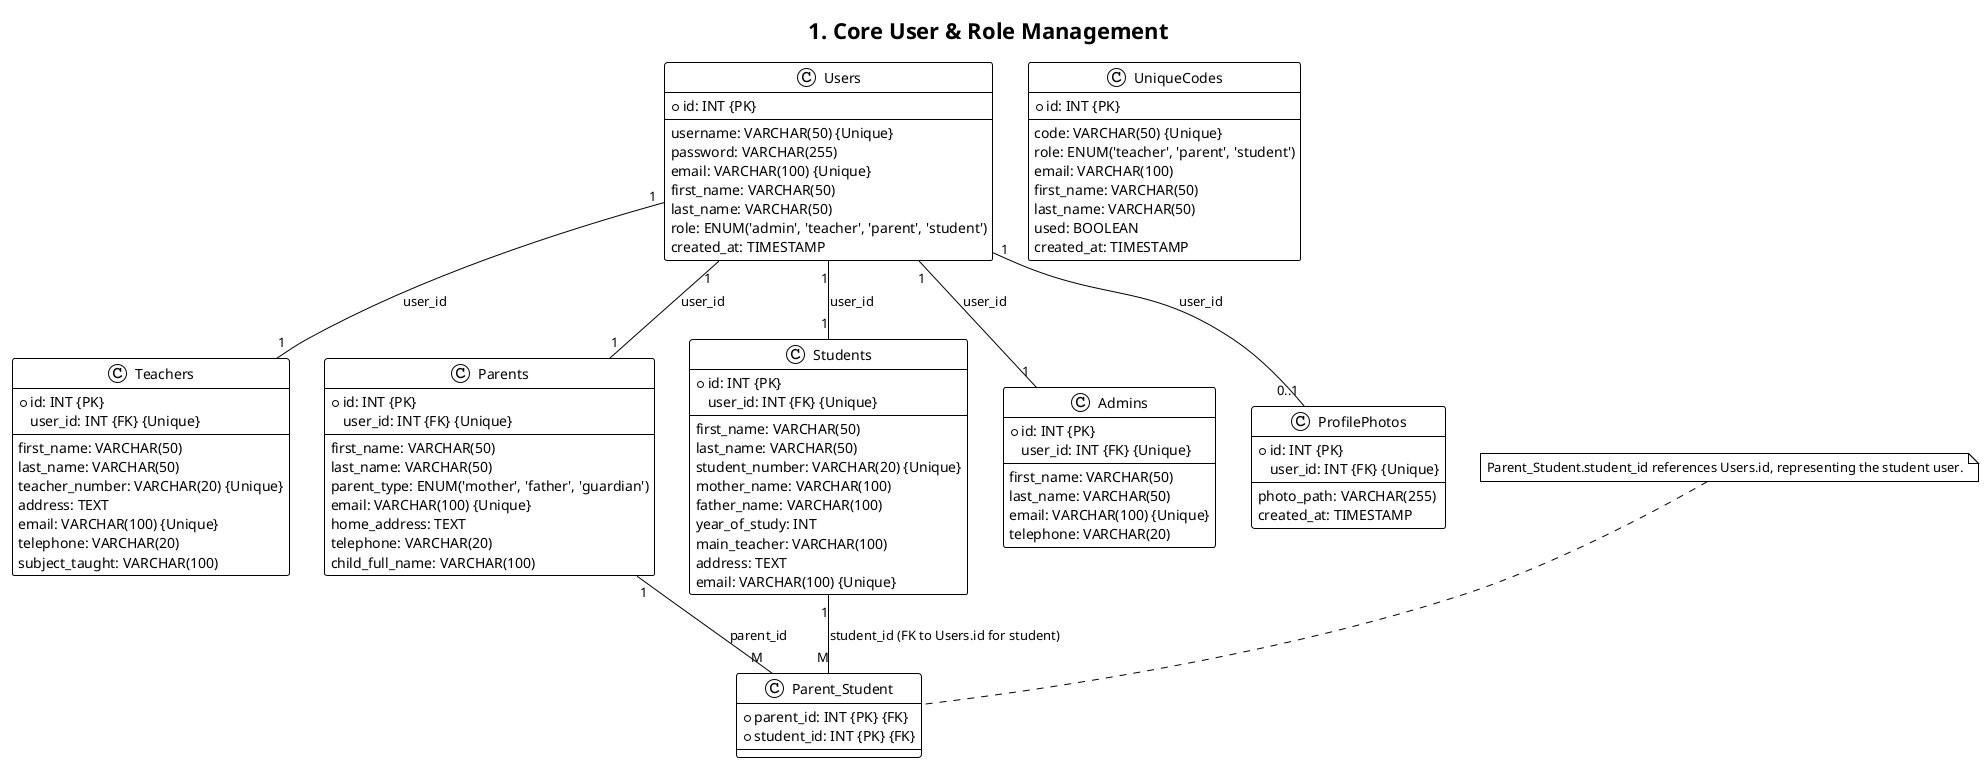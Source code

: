 @startuml
!theme plain
title 1. Core User & Role Management

class Users {
  + id: INT {PK}
  --
  username: VARCHAR(50) {Unique}
  password: VARCHAR(255)
  email: VARCHAR(100) {Unique}
  first_name: VARCHAR(50)
  last_name: VARCHAR(50)
  role: ENUM('admin', 'teacher', 'parent', 'student')
  created_at: TIMESTAMP
}

class Teachers {
  + id: INT {PK}
  user_id: INT {FK} {Unique}
  --
  first_name: VARCHAR(50)
  last_name: VARCHAR(50)
  teacher_number: VARCHAR(20) {Unique}
  address: TEXT
  email: VARCHAR(100) {Unique}
  telephone: VARCHAR(20)
  subject_taught: VARCHAR(100)
}

class Parents {
  + id: INT {PK}
  user_id: INT {FK} {Unique}
  --
  first_name: VARCHAR(50)
  last_name: VARCHAR(50)
  parent_type: ENUM('mother', 'father', 'guardian')
  email: VARCHAR(100) {Unique}
  home_address: TEXT
  telephone: VARCHAR(20)
  child_full_name: VARCHAR(100)
}

class Students {
  + id: INT {PK}
  user_id: INT {FK} {Unique}
  --
  first_name: VARCHAR(50)
  last_name: VARCHAR(50)
  student_number: VARCHAR(20) {Unique}
  mother_name: VARCHAR(100)
  father_name: VARCHAR(100)
  year_of_study: INT
  main_teacher: VARCHAR(100)
  address: TEXT
  email: VARCHAR(100) {Unique}
}

class Admins {
  + id: INT {PK}
  user_id: INT {FK} {Unique}
  --
  first_name: VARCHAR(50)
  last_name: VARCHAR(50)
  email: VARCHAR(100) {Unique}
  telephone: VARCHAR(20)
}

class ProfilePhotos {
  + id: INT {PK}
  user_id: INT {FK} {Unique}
  --
  photo_path: VARCHAR(255)
  created_at: TIMESTAMP
}

class UniqueCodes {
  + id: INT {PK}
  --
  code: VARCHAR(50) {Unique}
  role: ENUM('teacher', 'parent', 'student')
  email: VARCHAR(100)
  first_name: VARCHAR(50)
  last_name: VARCHAR(50)
  used: BOOLEAN
  created_at: TIMESTAMP
}

' Relationships for core user management
Users "1" -- "1" Teachers : user_id
Users "1" -- "1" Parents : user_id
Users "1" -- "1" Students : user_id
Users "1" -- "1" Admins : user_id
Users "1" -- "0..1" ProfilePhotos : user_id

' Parent-Student junction table (placed here as it defines a core user relationship)
class Parent_Student {
  + parent_id: INT {PK} {FK}
  + student_id: INT {PK} {FK}
}

Parents "1" -- "M" Parent_Student : parent_id
Students "1" -- "M" Parent_Student : student_id (FK to Users.id for student)

' Note about Student FK in Parent_Student: It points to Users.id as per SQL,
' but logically represents a student.
note "Parent_Student.student_id references Users.id, representing the student user." as N1
N1 .. Parent_Student

@enduml